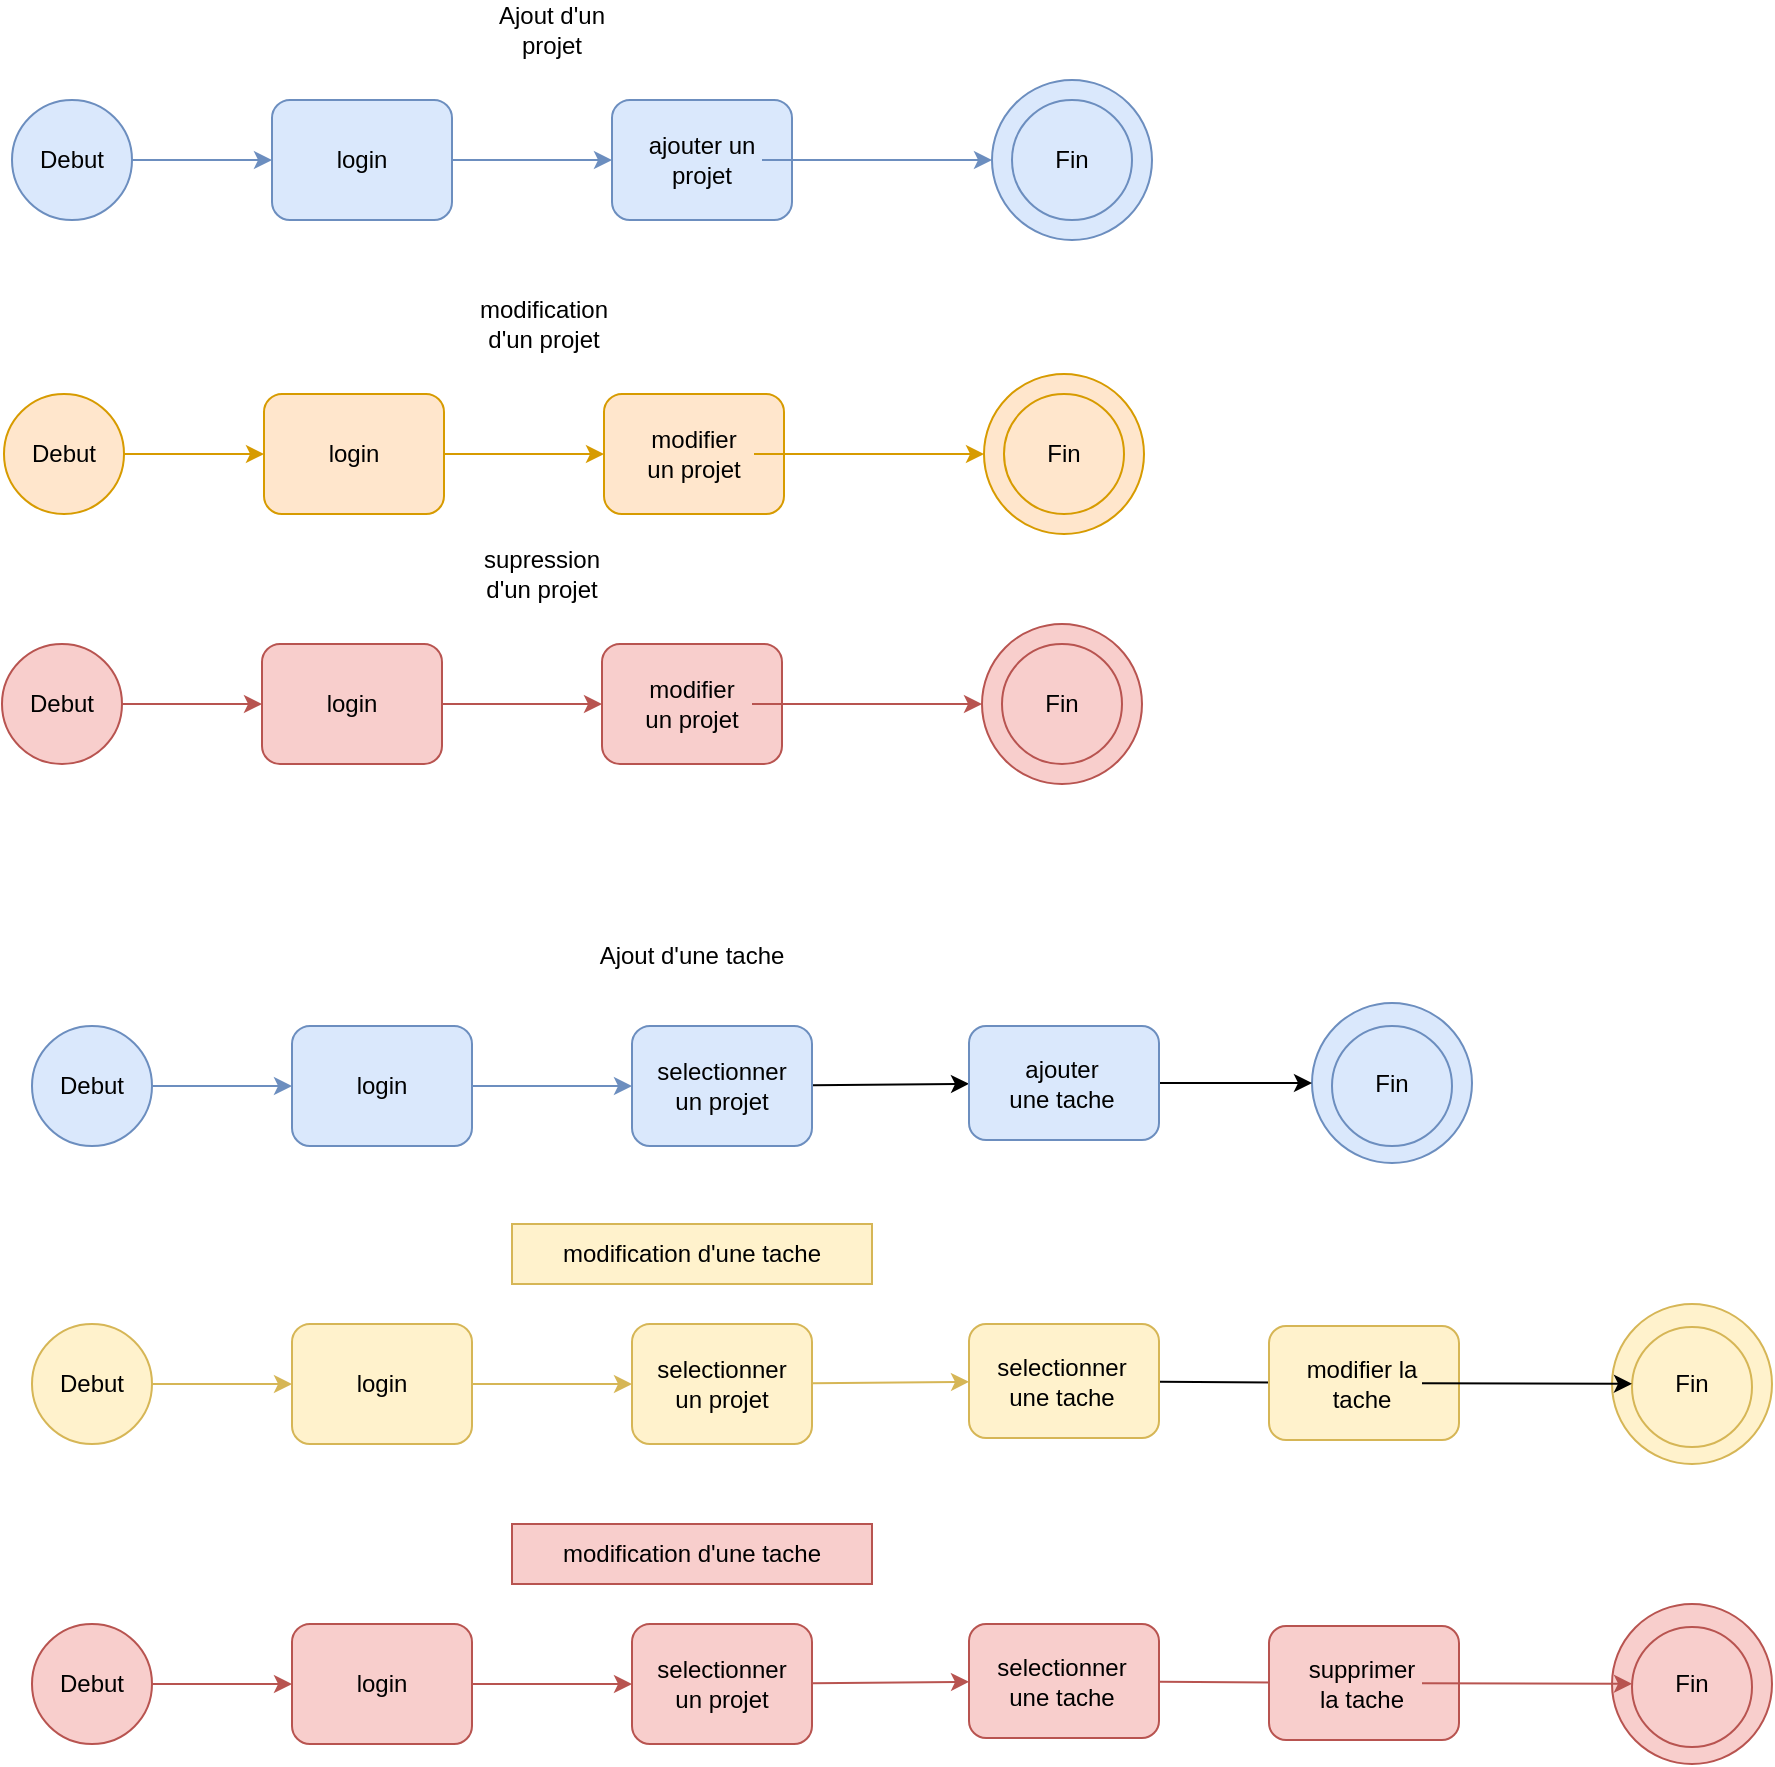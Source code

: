 <mxfile>
    <diagram id="Gdcl2xgMX9sWxB5RDfYJ" name="Page-1">
        <mxGraphModel dx="1148" dy="538" grid="1" gridSize="10" guides="1" tooltips="1" connect="1" arrows="1" fold="1" page="1" pageScale="1" pageWidth="1100" pageHeight="850" math="0" shadow="0">
            <root>
                <mxCell id="0"/>
                <mxCell id="1" parent="0"/>
                <mxCell id="2" value="" style="ellipse;whiteSpace=wrap;html=1;aspect=fixed;fillColor=#dae8fc;strokeColor=#6c8ebf;" vertex="1" parent="1">
                    <mxGeometry x="60" y="190" width="60" height="60" as="geometry"/>
                </mxCell>
                <mxCell id="6" style="edgeStyle=none;html=1;entryX=0;entryY=0.5;entryDx=0;entryDy=0;fillColor=#dae8fc;strokeColor=#6c8ebf;" edge="1" parent="1" source="3" target="4">
                    <mxGeometry relative="1" as="geometry"/>
                </mxCell>
                <mxCell id="3" value="Debut" style="text;html=1;align=center;verticalAlign=middle;whiteSpace=wrap;rounded=0;" vertex="1" parent="1">
                    <mxGeometry x="60" y="205" width="60" height="30" as="geometry"/>
                </mxCell>
                <mxCell id="9" style="edgeStyle=none;html=1;exitX=1;exitY=0.5;exitDx=0;exitDy=0;entryX=0;entryY=0.5;entryDx=0;entryDy=0;fillColor=#dae8fc;strokeColor=#6c8ebf;" edge="1" parent="1" source="4" target="7">
                    <mxGeometry relative="1" as="geometry"/>
                </mxCell>
                <mxCell id="4" value="" style="rounded=1;whiteSpace=wrap;html=1;fillColor=#dae8fc;strokeColor=#6c8ebf;" vertex="1" parent="1">
                    <mxGeometry x="190" y="190" width="90" height="60" as="geometry"/>
                </mxCell>
                <mxCell id="5" value="login" style="text;html=1;align=center;verticalAlign=middle;whiteSpace=wrap;rounded=0;" vertex="1" parent="1">
                    <mxGeometry x="205" y="205" width="60" height="30" as="geometry"/>
                </mxCell>
                <mxCell id="7" value="" style="rounded=1;whiteSpace=wrap;html=1;fillColor=#dae8fc;strokeColor=#6c8ebf;" vertex="1" parent="1">
                    <mxGeometry x="360" y="190" width="90" height="60" as="geometry"/>
                </mxCell>
                <mxCell id="13" style="edgeStyle=none;html=1;entryX=0;entryY=0.5;entryDx=0;entryDy=0;fillColor=#dae8fc;strokeColor=#6c8ebf;" edge="1" parent="1" source="8" target="10">
                    <mxGeometry relative="1" as="geometry"/>
                </mxCell>
                <mxCell id="8" value="ajouter un projet" style="text;html=1;align=center;verticalAlign=middle;whiteSpace=wrap;rounded=0;" vertex="1" parent="1">
                    <mxGeometry x="375" y="205" width="60" height="30" as="geometry"/>
                </mxCell>
                <mxCell id="10" value="" style="ellipse;whiteSpace=wrap;html=1;aspect=fixed;fillColor=#dae8fc;strokeColor=#6c8ebf;" vertex="1" parent="1">
                    <mxGeometry x="550" y="180" width="80" height="80" as="geometry"/>
                </mxCell>
                <mxCell id="11" value="" style="ellipse;whiteSpace=wrap;html=1;aspect=fixed;fillColor=#dae8fc;strokeColor=#6c8ebf;" vertex="1" parent="1">
                    <mxGeometry x="560" y="190" width="60" height="60" as="geometry"/>
                </mxCell>
                <mxCell id="12" value="Fin" style="text;html=1;align=center;verticalAlign=middle;whiteSpace=wrap;rounded=0;" vertex="1" parent="1">
                    <mxGeometry x="560" y="205" width="60" height="30" as="geometry"/>
                </mxCell>
                <mxCell id="14" value="Ajout d&#39;un projet" style="text;html=1;align=center;verticalAlign=middle;whiteSpace=wrap;rounded=0;" vertex="1" parent="1">
                    <mxGeometry x="300" y="140" width="60" height="30" as="geometry"/>
                </mxCell>
                <mxCell id="15" value="" style="ellipse;whiteSpace=wrap;html=1;aspect=fixed;fillColor=#ffe6cc;strokeColor=#d79b00;" vertex="1" parent="1">
                    <mxGeometry x="56" y="337" width="60" height="60" as="geometry"/>
                </mxCell>
                <mxCell id="16" style="edgeStyle=none;html=1;entryX=0;entryY=0.5;entryDx=0;entryDy=0;fillColor=#ffe6cc;strokeColor=#d79b00;" edge="1" parent="1" source="17" target="19">
                    <mxGeometry relative="1" as="geometry"/>
                </mxCell>
                <mxCell id="17" value="Debut" style="text;html=1;align=center;verticalAlign=middle;whiteSpace=wrap;rounded=0;" vertex="1" parent="1">
                    <mxGeometry x="56" y="352" width="60" height="30" as="geometry"/>
                </mxCell>
                <mxCell id="18" style="edgeStyle=none;html=1;exitX=1;exitY=0.5;exitDx=0;exitDy=0;entryX=0;entryY=0.5;entryDx=0;entryDy=0;fillColor=#ffe6cc;strokeColor=#d79b00;" edge="1" parent="1" source="19" target="21">
                    <mxGeometry relative="1" as="geometry"/>
                </mxCell>
                <mxCell id="19" value="" style="rounded=1;whiteSpace=wrap;html=1;fillColor=#ffe6cc;strokeColor=#d79b00;" vertex="1" parent="1">
                    <mxGeometry x="186" y="337" width="90" height="60" as="geometry"/>
                </mxCell>
                <mxCell id="20" value="login" style="text;html=1;align=center;verticalAlign=middle;whiteSpace=wrap;rounded=0;" vertex="1" parent="1">
                    <mxGeometry x="201" y="352" width="60" height="30" as="geometry"/>
                </mxCell>
                <mxCell id="21" value="" style="rounded=1;whiteSpace=wrap;html=1;fillColor=#ffe6cc;strokeColor=#d79b00;" vertex="1" parent="1">
                    <mxGeometry x="356" y="337" width="90" height="60" as="geometry"/>
                </mxCell>
                <mxCell id="22" style="edgeStyle=none;html=1;entryX=0;entryY=0.5;entryDx=0;entryDy=0;fillColor=#ffe6cc;strokeColor=#d79b00;" edge="1" parent="1" source="23" target="24">
                    <mxGeometry relative="1" as="geometry"/>
                </mxCell>
                <mxCell id="23" value="modifier un projet" style="text;html=1;align=center;verticalAlign=middle;whiteSpace=wrap;rounded=0;" vertex="1" parent="1">
                    <mxGeometry x="371" y="352" width="60" height="30" as="geometry"/>
                </mxCell>
                <mxCell id="24" value="" style="ellipse;whiteSpace=wrap;html=1;aspect=fixed;fillColor=#ffe6cc;strokeColor=#d79b00;" vertex="1" parent="1">
                    <mxGeometry x="546" y="327" width="80" height="80" as="geometry"/>
                </mxCell>
                <mxCell id="25" value="" style="ellipse;whiteSpace=wrap;html=1;aspect=fixed;fillColor=#ffe6cc;strokeColor=#d79b00;" vertex="1" parent="1">
                    <mxGeometry x="556" y="337" width="60" height="60" as="geometry"/>
                </mxCell>
                <mxCell id="26" value="Fin" style="text;html=1;align=center;verticalAlign=middle;whiteSpace=wrap;rounded=0;" vertex="1" parent="1">
                    <mxGeometry x="556" y="352" width="60" height="30" as="geometry"/>
                </mxCell>
                <mxCell id="27" value="modification d&#39;un projet" style="text;html=1;align=center;verticalAlign=middle;whiteSpace=wrap;rounded=0;" vertex="1" parent="1">
                    <mxGeometry x="296" y="287" width="60" height="30" as="geometry"/>
                </mxCell>
                <mxCell id="28" value="" style="ellipse;whiteSpace=wrap;html=1;aspect=fixed;fillColor=#f8cecc;strokeColor=#b85450;" vertex="1" parent="1">
                    <mxGeometry x="55" y="462" width="60" height="60" as="geometry"/>
                </mxCell>
                <mxCell id="29" style="edgeStyle=none;html=1;entryX=0;entryY=0.5;entryDx=0;entryDy=0;fillColor=#f8cecc;strokeColor=#b85450;" edge="1" parent="1" source="30" target="32">
                    <mxGeometry relative="1" as="geometry"/>
                </mxCell>
                <mxCell id="30" value="Debut" style="text;html=1;align=center;verticalAlign=middle;whiteSpace=wrap;rounded=0;" vertex="1" parent="1">
                    <mxGeometry x="55" y="477" width="60" height="30" as="geometry"/>
                </mxCell>
                <mxCell id="31" style="edgeStyle=none;html=1;exitX=1;exitY=0.5;exitDx=0;exitDy=0;entryX=0;entryY=0.5;entryDx=0;entryDy=0;fillColor=#f8cecc;strokeColor=#b85450;" edge="1" parent="1" source="32" target="34">
                    <mxGeometry relative="1" as="geometry"/>
                </mxCell>
                <mxCell id="32" value="" style="rounded=1;whiteSpace=wrap;html=1;fillColor=#f8cecc;strokeColor=#b85450;" vertex="1" parent="1">
                    <mxGeometry x="185" y="462" width="90" height="60" as="geometry"/>
                </mxCell>
                <mxCell id="33" value="login" style="text;html=1;align=center;verticalAlign=middle;whiteSpace=wrap;rounded=0;" vertex="1" parent="1">
                    <mxGeometry x="200" y="477" width="60" height="30" as="geometry"/>
                </mxCell>
                <mxCell id="34" value="" style="rounded=1;whiteSpace=wrap;html=1;fillColor=#f8cecc;strokeColor=#b85450;" vertex="1" parent="1">
                    <mxGeometry x="355" y="462" width="90" height="60" as="geometry"/>
                </mxCell>
                <mxCell id="35" style="edgeStyle=none;html=1;entryX=0;entryY=0.5;entryDx=0;entryDy=0;fillColor=#f8cecc;strokeColor=#b85450;" edge="1" parent="1" source="36" target="37">
                    <mxGeometry relative="1" as="geometry"/>
                </mxCell>
                <mxCell id="36" value="modifier un projet" style="text;html=1;align=center;verticalAlign=middle;whiteSpace=wrap;rounded=0;" vertex="1" parent="1">
                    <mxGeometry x="370" y="477" width="60" height="30" as="geometry"/>
                </mxCell>
                <mxCell id="37" value="" style="ellipse;whiteSpace=wrap;html=1;aspect=fixed;fillColor=#f8cecc;strokeColor=#b85450;" vertex="1" parent="1">
                    <mxGeometry x="545" y="452" width="80" height="80" as="geometry"/>
                </mxCell>
                <mxCell id="38" value="" style="ellipse;whiteSpace=wrap;html=1;aspect=fixed;fillColor=#f8cecc;strokeColor=#b85450;" vertex="1" parent="1">
                    <mxGeometry x="555" y="462" width="60" height="60" as="geometry"/>
                </mxCell>
                <mxCell id="39" value="Fin" style="text;html=1;align=center;verticalAlign=middle;whiteSpace=wrap;rounded=0;" vertex="1" parent="1">
                    <mxGeometry x="555" y="477" width="60" height="30" as="geometry"/>
                </mxCell>
                <mxCell id="40" value="supression d&#39;un projet" style="text;html=1;align=center;verticalAlign=middle;whiteSpace=wrap;rounded=0;" vertex="1" parent="1">
                    <mxGeometry x="295" y="412" width="60" height="30" as="geometry"/>
                </mxCell>
                <mxCell id="41" value="" style="ellipse;whiteSpace=wrap;html=1;aspect=fixed;fillColor=#dae8fc;strokeColor=#6c8ebf;" vertex="1" parent="1">
                    <mxGeometry x="70" y="653" width="60" height="60" as="geometry"/>
                </mxCell>
                <mxCell id="42" style="edgeStyle=none;html=1;entryX=0;entryY=0.5;entryDx=0;entryDy=0;fillColor=#dae8fc;strokeColor=#6c8ebf;" edge="1" parent="1" source="43" target="45">
                    <mxGeometry relative="1" as="geometry"/>
                </mxCell>
                <mxCell id="43" value="Debut" style="text;html=1;align=center;verticalAlign=middle;whiteSpace=wrap;rounded=0;" vertex="1" parent="1">
                    <mxGeometry x="70" y="668" width="60" height="30" as="geometry"/>
                </mxCell>
                <mxCell id="44" style="edgeStyle=none;html=1;exitX=1;exitY=0.5;exitDx=0;exitDy=0;entryX=0;entryY=0.5;entryDx=0;entryDy=0;fillColor=#dae8fc;strokeColor=#6c8ebf;" edge="1" parent="1" source="45" target="47">
                    <mxGeometry relative="1" as="geometry"/>
                </mxCell>
                <mxCell id="45" value="" style="rounded=1;whiteSpace=wrap;html=1;fillColor=#dae8fc;strokeColor=#6c8ebf;" vertex="1" parent="1">
                    <mxGeometry x="200" y="653" width="90" height="60" as="geometry"/>
                </mxCell>
                <mxCell id="46" value="login" style="text;html=1;align=center;verticalAlign=middle;whiteSpace=wrap;rounded=0;" vertex="1" parent="1">
                    <mxGeometry x="215" y="668" width="60" height="30" as="geometry"/>
                </mxCell>
                <mxCell id="57" value="" style="edgeStyle=none;html=1;" edge="1" parent="1" source="47" target="56">
                    <mxGeometry relative="1" as="geometry"/>
                </mxCell>
                <mxCell id="47" value="" style="rounded=1;whiteSpace=wrap;html=1;fillColor=#dae8fc;strokeColor=#6c8ebf;" vertex="1" parent="1">
                    <mxGeometry x="370" y="653" width="90" height="60" as="geometry"/>
                </mxCell>
                <mxCell id="49" value="selectionner un projet" style="text;html=1;align=center;verticalAlign=middle;whiteSpace=wrap;rounded=0;" vertex="1" parent="1">
                    <mxGeometry x="385" y="668" width="60" height="30" as="geometry"/>
                </mxCell>
                <mxCell id="50" value="" style="ellipse;whiteSpace=wrap;html=1;aspect=fixed;fillColor=#dae8fc;strokeColor=#6c8ebf;" vertex="1" parent="1">
                    <mxGeometry x="710" y="641.5" width="80" height="80" as="geometry"/>
                </mxCell>
                <mxCell id="53" value="Ajout d&#39;une tache" style="text;html=1;align=center;verticalAlign=middle;whiteSpace=wrap;rounded=0;" vertex="1" parent="1">
                    <mxGeometry x="310" y="603" width="180" height="30" as="geometry"/>
                </mxCell>
                <mxCell id="58" value="" style="edgeStyle=none;html=1;" edge="1" parent="1" source="56" target="50">
                    <mxGeometry relative="1" as="geometry"/>
                </mxCell>
                <mxCell id="56" value="" style="rounded=1;whiteSpace=wrap;html=1;fillColor=#dae8fc;strokeColor=#6c8ebf;" vertex="1" parent="1">
                    <mxGeometry x="538.5" y="653" width="95" height="57" as="geometry"/>
                </mxCell>
                <mxCell id="51" value="" style="ellipse;whiteSpace=wrap;html=1;aspect=fixed;fillColor=#dae8fc;strokeColor=#6c8ebf;" vertex="1" parent="1">
                    <mxGeometry x="720" y="653" width="60" height="60" as="geometry"/>
                </mxCell>
                <mxCell id="64" value="Fin" style="text;html=1;align=center;verticalAlign=middle;whiteSpace=wrap;rounded=0;" vertex="1" parent="1">
                    <mxGeometry x="720" y="666.5" width="60" height="30" as="geometry"/>
                </mxCell>
                <mxCell id="65" value="ajouter une tache" style="text;html=1;align=center;verticalAlign=middle;whiteSpace=wrap;rounded=0;" vertex="1" parent="1">
                    <mxGeometry x="555" y="666.5" width="60" height="30" as="geometry"/>
                </mxCell>
                <mxCell id="66" value="" style="ellipse;whiteSpace=wrap;html=1;aspect=fixed;fillColor=#fff2cc;strokeColor=#d6b656;" vertex="1" parent="1">
                    <mxGeometry x="70" y="802" width="60" height="60" as="geometry"/>
                </mxCell>
                <mxCell id="67" style="edgeStyle=none;html=1;entryX=0;entryY=0.5;entryDx=0;entryDy=0;fillColor=#fff2cc;strokeColor=#d6b656;" edge="1" parent="1" source="68" target="70">
                    <mxGeometry relative="1" as="geometry"/>
                </mxCell>
                <mxCell id="68" value="Debut" style="text;html=1;align=center;verticalAlign=middle;whiteSpace=wrap;rounded=0;" vertex="1" parent="1">
                    <mxGeometry x="70" y="817" width="60" height="30" as="geometry"/>
                </mxCell>
                <mxCell id="69" style="edgeStyle=none;html=1;exitX=1;exitY=0.5;exitDx=0;exitDy=0;entryX=0;entryY=0.5;entryDx=0;entryDy=0;fillColor=#fff2cc;strokeColor=#d6b656;" edge="1" parent="1" source="70" target="73">
                    <mxGeometry relative="1" as="geometry"/>
                </mxCell>
                <mxCell id="70" value="" style="rounded=1;whiteSpace=wrap;html=1;fillColor=#fff2cc;strokeColor=#d6b656;" vertex="1" parent="1">
                    <mxGeometry x="200" y="802" width="90" height="60" as="geometry"/>
                </mxCell>
                <mxCell id="71" value="login" style="text;html=1;align=center;verticalAlign=middle;whiteSpace=wrap;rounded=0;" vertex="1" parent="1">
                    <mxGeometry x="215" y="817" width="60" height="30" as="geometry"/>
                </mxCell>
                <mxCell id="72" value="" style="edgeStyle=none;html=1;fillColor=#fff2cc;strokeColor=#d6b656;" edge="1" parent="1" source="73" target="78">
                    <mxGeometry relative="1" as="geometry"/>
                </mxCell>
                <mxCell id="73" value="" style="rounded=1;whiteSpace=wrap;html=1;fillColor=#fff2cc;strokeColor=#d6b656;" vertex="1" parent="1">
                    <mxGeometry x="370" y="802" width="90" height="60" as="geometry"/>
                </mxCell>
                <mxCell id="74" value="selectionner un projet" style="text;html=1;align=center;verticalAlign=middle;whiteSpace=wrap;rounded=0;" vertex="1" parent="1">
                    <mxGeometry x="385" y="817" width="60" height="30" as="geometry"/>
                </mxCell>
                <mxCell id="75" value="" style="ellipse;whiteSpace=wrap;html=1;aspect=fixed;fillColor=#fff2cc;strokeColor=#d6b656;" vertex="1" parent="1">
                    <mxGeometry x="860" y="792" width="80" height="80" as="geometry"/>
                </mxCell>
                <mxCell id="76" value="modification d&#39;une tache" style="text;html=1;align=center;verticalAlign=middle;whiteSpace=wrap;rounded=0;fillColor=#fff2cc;strokeColor=#d6b656;" vertex="1" parent="1">
                    <mxGeometry x="310" y="752" width="180" height="30" as="geometry"/>
                </mxCell>
                <mxCell id="84" value="" style="edgeStyle=none;html=1;" edge="1" parent="1" source="78" target="83">
                    <mxGeometry relative="1" as="geometry"/>
                </mxCell>
                <mxCell id="78" value="" style="rounded=1;whiteSpace=wrap;html=1;fillColor=#fff2cc;strokeColor=#d6b656;" vertex="1" parent="1">
                    <mxGeometry x="538.5" y="802" width="95" height="57" as="geometry"/>
                </mxCell>
                <mxCell id="79" value="" style="ellipse;whiteSpace=wrap;html=1;aspect=fixed;fillColor=#fff2cc;strokeColor=#d6b656;" vertex="1" parent="1">
                    <mxGeometry x="870" y="803.5" width="60" height="60" as="geometry"/>
                </mxCell>
                <mxCell id="80" value="Fin" style="text;html=1;align=center;verticalAlign=middle;whiteSpace=wrap;rounded=0;" vertex="1" parent="1">
                    <mxGeometry x="870" y="817" width="60" height="30" as="geometry"/>
                </mxCell>
                <mxCell id="81" value="&lt;span style=&quot;color: rgb(0, 0, 0);&quot;&gt;selectionner une&lt;/span&gt;&amp;nbsp;tache" style="text;html=1;align=center;verticalAlign=middle;whiteSpace=wrap;rounded=0;" vertex="1" parent="1">
                    <mxGeometry x="555" y="815.5" width="60" height="30" as="geometry"/>
                </mxCell>
                <mxCell id="82" value="" style="rounded=1;whiteSpace=wrap;html=1;fillColor=#fff2cc;strokeColor=#d6b656;" vertex="1" parent="1">
                    <mxGeometry x="688.5" y="803" width="95" height="57" as="geometry"/>
                </mxCell>
                <mxCell id="85" value="" style="edgeStyle=none;html=1;" edge="1" parent="1" source="83" target="80">
                    <mxGeometry relative="1" as="geometry"/>
                </mxCell>
                <mxCell id="83" value="modifier la tache" style="text;html=1;align=center;verticalAlign=middle;whiteSpace=wrap;rounded=0;" vertex="1" parent="1">
                    <mxGeometry x="705" y="816.5" width="60" height="30" as="geometry"/>
                </mxCell>
                <mxCell id="86" value="" style="ellipse;whiteSpace=wrap;html=1;aspect=fixed;fillColor=#f8cecc;strokeColor=#b85450;" vertex="1" parent="1">
                    <mxGeometry x="70" y="952" width="60" height="60" as="geometry"/>
                </mxCell>
                <mxCell id="87" style="edgeStyle=none;html=1;entryX=0;entryY=0.5;entryDx=0;entryDy=0;fillColor=#f8cecc;strokeColor=#b85450;" edge="1" parent="1" source="88" target="90">
                    <mxGeometry relative="1" as="geometry"/>
                </mxCell>
                <mxCell id="88" value="Debut" style="text;html=1;align=center;verticalAlign=middle;whiteSpace=wrap;rounded=0;" vertex="1" parent="1">
                    <mxGeometry x="70" y="967" width="60" height="30" as="geometry"/>
                </mxCell>
                <mxCell id="89" style="edgeStyle=none;html=1;exitX=1;exitY=0.5;exitDx=0;exitDy=0;entryX=0;entryY=0.5;entryDx=0;entryDy=0;fillColor=#f8cecc;strokeColor=#b85450;" edge="1" parent="1" source="90" target="93">
                    <mxGeometry relative="1" as="geometry"/>
                </mxCell>
                <mxCell id="90" value="" style="rounded=1;whiteSpace=wrap;html=1;fillColor=#f8cecc;strokeColor=#b85450;" vertex="1" parent="1">
                    <mxGeometry x="200" y="952" width="90" height="60" as="geometry"/>
                </mxCell>
                <mxCell id="91" value="login" style="text;html=1;align=center;verticalAlign=middle;whiteSpace=wrap;rounded=0;" vertex="1" parent="1">
                    <mxGeometry x="215" y="967" width="60" height="30" as="geometry"/>
                </mxCell>
                <mxCell id="92" value="" style="edgeStyle=none;html=1;fillColor=#f8cecc;strokeColor=#b85450;" edge="1" parent="1" source="93" target="98">
                    <mxGeometry relative="1" as="geometry"/>
                </mxCell>
                <mxCell id="93" value="" style="rounded=1;whiteSpace=wrap;html=1;fillColor=#f8cecc;strokeColor=#b85450;" vertex="1" parent="1">
                    <mxGeometry x="370" y="952" width="90" height="60" as="geometry"/>
                </mxCell>
                <mxCell id="94" value="selectionner un projet" style="text;html=1;align=center;verticalAlign=middle;whiteSpace=wrap;rounded=0;" vertex="1" parent="1">
                    <mxGeometry x="385" y="967" width="60" height="30" as="geometry"/>
                </mxCell>
                <mxCell id="95" value="" style="ellipse;whiteSpace=wrap;html=1;aspect=fixed;fillColor=#f8cecc;strokeColor=#b85450;" vertex="1" parent="1">
                    <mxGeometry x="860" y="942" width="80" height="80" as="geometry"/>
                </mxCell>
                <mxCell id="96" value="modification d&#39;une tache" style="text;html=1;align=center;verticalAlign=middle;whiteSpace=wrap;rounded=0;fillColor=#f8cecc;strokeColor=#b85450;" vertex="1" parent="1">
                    <mxGeometry x="310" y="902" width="180" height="30" as="geometry"/>
                </mxCell>
                <mxCell id="97" value="" style="edgeStyle=none;html=1;fillColor=#f8cecc;strokeColor=#b85450;" edge="1" parent="1" source="98" target="104">
                    <mxGeometry relative="1" as="geometry"/>
                </mxCell>
                <mxCell id="98" value="" style="rounded=1;whiteSpace=wrap;html=1;fillColor=#f8cecc;strokeColor=#b85450;" vertex="1" parent="1">
                    <mxGeometry x="538.5" y="952" width="95" height="57" as="geometry"/>
                </mxCell>
                <mxCell id="99" value="" style="ellipse;whiteSpace=wrap;html=1;aspect=fixed;fillColor=#f8cecc;strokeColor=#b85450;" vertex="1" parent="1">
                    <mxGeometry x="870" y="953.5" width="60" height="60" as="geometry"/>
                </mxCell>
                <mxCell id="100" value="Fin" style="text;html=1;align=center;verticalAlign=middle;whiteSpace=wrap;rounded=0;" vertex="1" parent="1">
                    <mxGeometry x="870" y="967" width="60" height="30" as="geometry"/>
                </mxCell>
                <mxCell id="101" value="&lt;span style=&quot;color: rgb(0, 0, 0);&quot;&gt;selectionner une&lt;/span&gt;&amp;nbsp;tache" style="text;html=1;align=center;verticalAlign=middle;whiteSpace=wrap;rounded=0;" vertex="1" parent="1">
                    <mxGeometry x="555" y="965.5" width="60" height="30" as="geometry"/>
                </mxCell>
                <mxCell id="102" value="" style="rounded=1;whiteSpace=wrap;html=1;fillColor=#f8cecc;strokeColor=#b85450;" vertex="1" parent="1">
                    <mxGeometry x="688.5" y="953" width="95" height="57" as="geometry"/>
                </mxCell>
                <mxCell id="103" value="" style="edgeStyle=none;html=1;fillColor=#f8cecc;strokeColor=#b85450;" edge="1" parent="1" source="104" target="100">
                    <mxGeometry relative="1" as="geometry"/>
                </mxCell>
                <mxCell id="104" value="supprimer la tache" style="text;html=1;align=center;verticalAlign=middle;whiteSpace=wrap;rounded=0;" vertex="1" parent="1">
                    <mxGeometry x="705" y="966.5" width="60" height="30" as="geometry"/>
                </mxCell>
            </root>
        </mxGraphModel>
    </diagram>
</mxfile>
